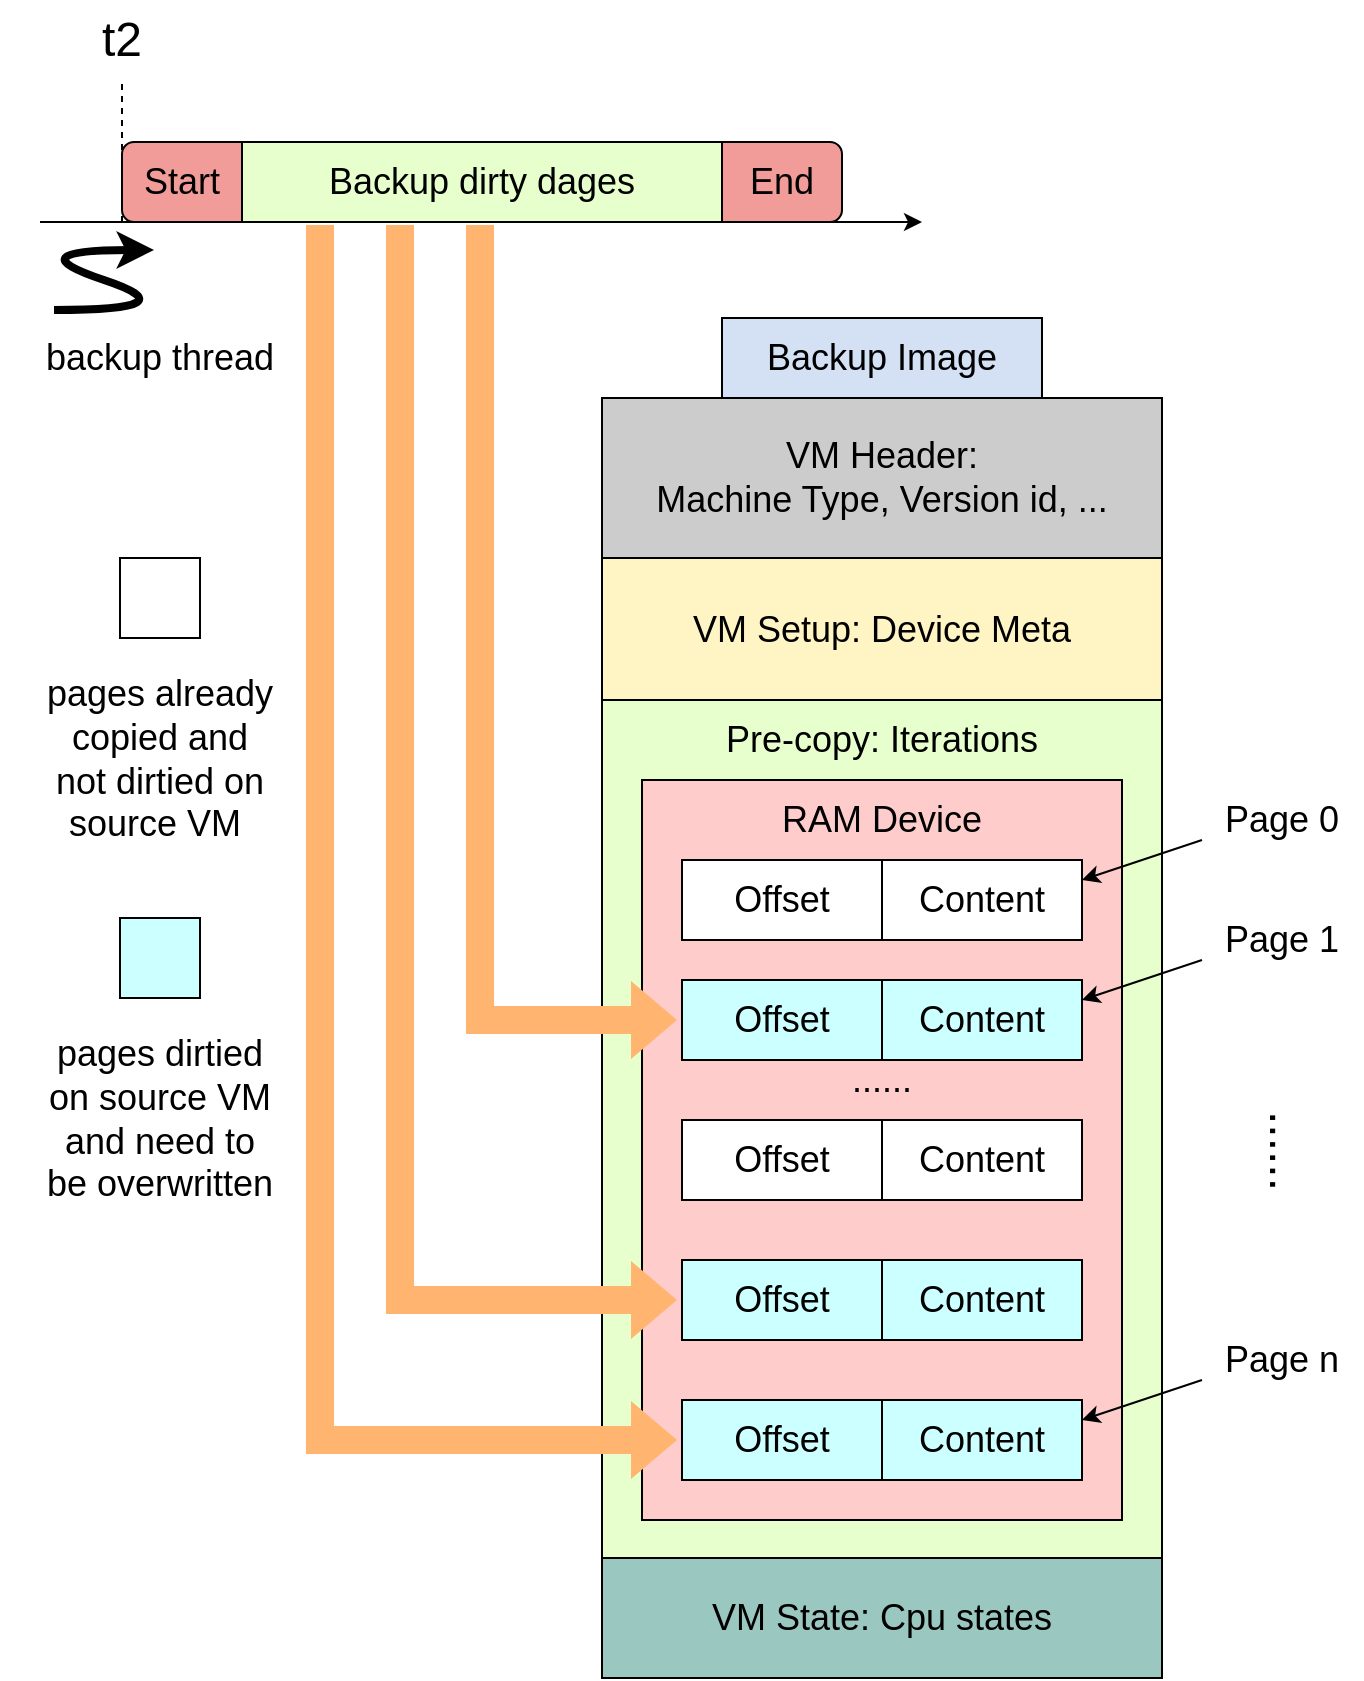 <mxfile version="21.0.4" type="github">
  <diagram name="第 1 页" id="UUKfPPrQxJ7Q-2GcC6yb">
    <mxGraphModel dx="2027" dy="1147" grid="1" gridSize="10" guides="1" tooltips="1" connect="1" arrows="1" fold="1" page="1" pageScale="1" pageWidth="827" pageHeight="1169" math="0" shadow="0">
      <root>
        <mxCell id="0" />
        <mxCell id="1" parent="0" />
        <mxCell id="KVv-D9XRWDpHxWZWRDA9-1" value="" style="rounded=0;whiteSpace=wrap;html=1;" vertex="1" parent="1">
          <mxGeometry x="601" y="399" width="280" height="640" as="geometry" />
        </mxCell>
        <mxCell id="KVv-D9XRWDpHxWZWRDA9-6" value="&lt;font style=&quot;font-size: 18px;&quot;&gt;VM Header:&lt;br&gt;Machine Type, Version id, ...&lt;/font&gt;" style="rounded=0;whiteSpace=wrap;html=1;fillColor=#CCCCCC;" vertex="1" parent="1">
          <mxGeometry x="601" y="399" width="280" height="80" as="geometry" />
        </mxCell>
        <mxCell id="KVv-D9XRWDpHxWZWRDA9-7" value="&lt;font style=&quot;font-size: 18px;&quot;&gt;VM Setup: Device Meta&lt;br&gt;&lt;/font&gt;" style="rounded=0;whiteSpace=wrap;html=1;fillColor=#FFF4C3;" vertex="1" parent="1">
          <mxGeometry x="601" y="479" width="280" height="71" as="geometry" />
        </mxCell>
        <mxCell id="KVv-D9XRWDpHxWZWRDA9-12" value="" style="rounded=0;whiteSpace=wrap;html=1;fillColor=#E6FFCC;" vertex="1" parent="1">
          <mxGeometry x="601" y="550" width="280" height="430" as="geometry" />
        </mxCell>
        <mxCell id="KVv-D9XRWDpHxWZWRDA9-13" value="&lt;font style=&quot;font-size: 18px;&quot;&gt;Pre-copy: Iterations&lt;/font&gt;" style="text;html=1;strokeColor=none;fillColor=none;align=center;verticalAlign=middle;whiteSpace=wrap;rounded=0;" vertex="1" parent="1">
          <mxGeometry x="601" y="550" width="280" height="40" as="geometry" />
        </mxCell>
        <mxCell id="KVv-D9XRWDpHxWZWRDA9-14" value="" style="rounded=0;whiteSpace=wrap;html=1;fillColor=#FFCCCC;" vertex="1" parent="1">
          <mxGeometry x="621" y="590" width="240" height="370" as="geometry" />
        </mxCell>
        <mxCell id="KVv-D9XRWDpHxWZWRDA9-15" value="&lt;font style=&quot;font-size: 18px;&quot;&gt;Offset&lt;/font&gt;" style="rounded=0;whiteSpace=wrap;html=1;" vertex="1" parent="1">
          <mxGeometry x="641" y="630" width="100" height="40" as="geometry" />
        </mxCell>
        <mxCell id="KVv-D9XRWDpHxWZWRDA9-16" value="&lt;font style=&quot;font-size: 18px;&quot;&gt;Content&lt;/font&gt;" style="rounded=0;whiteSpace=wrap;html=1;" vertex="1" parent="1">
          <mxGeometry x="741" y="630" width="100" height="40" as="geometry" />
        </mxCell>
        <mxCell id="KVv-D9XRWDpHxWZWRDA9-17" value="&lt;font style=&quot;font-size: 18px;&quot;&gt;RAM Device&lt;/font&gt;" style="text;html=1;strokeColor=none;fillColor=none;align=center;verticalAlign=middle;whiteSpace=wrap;rounded=0;" vertex="1" parent="1">
          <mxGeometry x="621" y="590" width="240" height="40" as="geometry" />
        </mxCell>
        <mxCell id="KVv-D9XRWDpHxWZWRDA9-18" value="&lt;font style=&quot;font-size: 18px;&quot;&gt;Offset&lt;/font&gt;" style="rounded=0;whiteSpace=wrap;html=1;fillColor=#CCFFFF;" vertex="1" parent="1">
          <mxGeometry x="641" y="690" width="100" height="40" as="geometry" />
        </mxCell>
        <mxCell id="KVv-D9XRWDpHxWZWRDA9-19" value="&lt;font style=&quot;font-size: 18px;&quot;&gt;Content&lt;/font&gt;" style="rounded=0;whiteSpace=wrap;html=1;fillColor=#CCFFFF;" vertex="1" parent="1">
          <mxGeometry x="741" y="690" width="100" height="40" as="geometry" />
        </mxCell>
        <mxCell id="KVv-D9XRWDpHxWZWRDA9-20" value="&lt;font style=&quot;font-size: 18px;&quot;&gt;......&lt;/font&gt;" style="text;html=1;strokeColor=none;fillColor=none;align=center;verticalAlign=middle;whiteSpace=wrap;rounded=0;" vertex="1" parent="1">
          <mxGeometry x="711" y="730" width="60" height="20" as="geometry" />
        </mxCell>
        <mxCell id="KVv-D9XRWDpHxWZWRDA9-21" value="&lt;font style=&quot;font-size: 18px;&quot;&gt;Offset&lt;/font&gt;" style="rounded=0;whiteSpace=wrap;html=1;fillColor=#CCFFFF;" vertex="1" parent="1">
          <mxGeometry x="641" y="900" width="100" height="40" as="geometry" />
        </mxCell>
        <mxCell id="KVv-D9XRWDpHxWZWRDA9-22" value="&lt;font style=&quot;font-size: 18px;&quot;&gt;Content&lt;/font&gt;" style="rounded=0;whiteSpace=wrap;html=1;fillColor=#CCFFFF;" vertex="1" parent="1">
          <mxGeometry x="741" y="900" width="100" height="40" as="geometry" />
        </mxCell>
        <mxCell id="KVv-D9XRWDpHxWZWRDA9-24" value="&lt;font style=&quot;font-size: 18px;&quot;&gt;VM State: Cpu states&lt;/font&gt;" style="rounded=0;whiteSpace=wrap;html=1;fillColor=#9AC7BF;" vertex="1" parent="1">
          <mxGeometry x="601" y="979" width="280" height="60" as="geometry" />
        </mxCell>
        <mxCell id="KVv-D9XRWDpHxWZWRDA9-25" value="&lt;font style=&quot;font-size: 18px;&quot;&gt;Page 0&lt;/font&gt;" style="text;html=1;strokeColor=none;fillColor=none;align=center;verticalAlign=middle;whiteSpace=wrap;rounded=0;" vertex="1" parent="1">
          <mxGeometry x="901" y="590" width="80" height="40" as="geometry" />
        </mxCell>
        <mxCell id="KVv-D9XRWDpHxWZWRDA9-26" value="&lt;font style=&quot;font-size: 18px;&quot;&gt;Page 1&lt;/font&gt;" style="text;html=1;strokeColor=none;fillColor=none;align=center;verticalAlign=middle;whiteSpace=wrap;rounded=0;" vertex="1" parent="1">
          <mxGeometry x="901" y="650" width="80" height="40" as="geometry" />
        </mxCell>
        <mxCell id="KVv-D9XRWDpHxWZWRDA9-27" value="&lt;font style=&quot;font-size: 18px;&quot;&gt;Page n&lt;/font&gt;" style="text;html=1;strokeColor=none;fillColor=none;align=center;verticalAlign=middle;whiteSpace=wrap;rounded=0;" vertex="1" parent="1">
          <mxGeometry x="901" y="860" width="80" height="40" as="geometry" />
        </mxCell>
        <mxCell id="KVv-D9XRWDpHxWZWRDA9-28" value="" style="endArrow=classic;html=1;rounded=0;exitX=0;exitY=0.75;exitDx=0;exitDy=0;entryX=1;entryY=0.25;entryDx=0;entryDy=0;" edge="1" parent="1" source="KVv-D9XRWDpHxWZWRDA9-25" target="KVv-D9XRWDpHxWZWRDA9-16">
          <mxGeometry width="50" height="50" relative="1" as="geometry">
            <mxPoint x="1051" y="600" as="sourcePoint" />
            <mxPoint x="991" y="660" as="targetPoint" />
          </mxGeometry>
        </mxCell>
        <mxCell id="KVv-D9XRWDpHxWZWRDA9-29" value="" style="endArrow=classic;html=1;rounded=0;exitX=0;exitY=0.75;exitDx=0;exitDy=0;entryX=1;entryY=0.25;entryDx=0;entryDy=0;" edge="1" parent="1">
          <mxGeometry width="50" height="50" relative="1" as="geometry">
            <mxPoint x="901" y="680" as="sourcePoint" />
            <mxPoint x="841" y="700" as="targetPoint" />
          </mxGeometry>
        </mxCell>
        <mxCell id="KVv-D9XRWDpHxWZWRDA9-30" value="" style="endArrow=classic;html=1;rounded=0;exitX=0;exitY=0.75;exitDx=0;exitDy=0;entryX=1;entryY=0.25;entryDx=0;entryDy=0;" edge="1" parent="1">
          <mxGeometry width="50" height="50" relative="1" as="geometry">
            <mxPoint x="901" y="890" as="sourcePoint" />
            <mxPoint x="841" y="910" as="targetPoint" />
          </mxGeometry>
        </mxCell>
        <mxCell id="KVv-D9XRWDpHxWZWRDA9-31" value="" style="endArrow=classic;html=1;rounded=0;" edge="1" parent="1">
          <mxGeometry width="50" height="50" relative="1" as="geometry">
            <mxPoint x="320" y="311" as="sourcePoint" />
            <mxPoint x="761" y="311" as="targetPoint" />
          </mxGeometry>
        </mxCell>
        <mxCell id="KVv-D9XRWDpHxWZWRDA9-32" value="" style="endArrow=none;html=1;rounded=0;dashed=1;" edge="1" parent="1">
          <mxGeometry width="50" height="50" relative="1" as="geometry">
            <mxPoint x="361" y="311" as="sourcePoint" />
            <mxPoint x="361" y="240" as="targetPoint" />
          </mxGeometry>
        </mxCell>
        <mxCell id="KVv-D9XRWDpHxWZWRDA9-33" value="&lt;font style=&quot;font-size: 18px;&quot;&gt;backup thread&lt;/font&gt;" style="text;html=1;strokeColor=none;fillColor=none;align=center;verticalAlign=middle;whiteSpace=wrap;rounded=0;" vertex="1" parent="1">
          <mxGeometry x="300" y="359" width="160" height="40" as="geometry" />
        </mxCell>
        <mxCell id="KVv-D9XRWDpHxWZWRDA9-34" value="" style="rounded=1;whiteSpace=wrap;html=1;fillColor=#F19C99;" vertex="1" parent="1">
          <mxGeometry x="361" y="271" width="120" height="40" as="geometry" />
        </mxCell>
        <mxCell id="KVv-D9XRWDpHxWZWRDA9-35" value="&lt;font style=&quot;font-size: 18px;&quot;&gt;Start&lt;/font&gt;" style="text;html=1;strokeColor=none;fillColor=none;align=center;verticalAlign=middle;whiteSpace=wrap;rounded=0;" vertex="1" parent="1">
          <mxGeometry x="361" y="276" width="60" height="30" as="geometry" />
        </mxCell>
        <mxCell id="KVv-D9XRWDpHxWZWRDA9-36" value="" style="rounded=1;whiteSpace=wrap;html=1;fontSize=18;fillColor=#F19C99;" vertex="1" parent="1">
          <mxGeometry x="601" y="271" width="120" height="40" as="geometry" />
        </mxCell>
        <mxCell id="KVv-D9XRWDpHxWZWRDA9-37" value="&lt;font style=&quot;font-size: 18px;&quot;&gt;End&lt;/font&gt;" style="text;html=1;strokeColor=none;fillColor=none;align=center;verticalAlign=middle;whiteSpace=wrap;rounded=0;" vertex="1" parent="1">
          <mxGeometry x="661" y="276" width="60" height="30" as="geometry" />
        </mxCell>
        <mxCell id="KVv-D9XRWDpHxWZWRDA9-38" value="Backup dirty dages" style="rounded=0;whiteSpace=wrap;html=1;fontSize=18;fillColor=#E6FFCC;" vertex="1" parent="1">
          <mxGeometry x="421" y="271" width="240" height="40" as="geometry" />
        </mxCell>
        <mxCell id="KVv-D9XRWDpHxWZWRDA9-39" value="" style="curved=1;endArrow=classic;html=1;rounded=0;strokeWidth=4;" edge="1" parent="1">
          <mxGeometry width="50" height="50" relative="1" as="geometry">
            <mxPoint x="327" y="355" as="sourcePoint" />
            <mxPoint x="377" y="325" as="targetPoint" />
            <Array as="points">
              <mxPoint x="397" y="355" />
              <mxPoint x="307" y="325" />
            </Array>
          </mxGeometry>
        </mxCell>
        <mxCell id="KVv-D9XRWDpHxWZWRDA9-41" value="&lt;span style=&quot;font-size: 24px;&quot;&gt;t2&lt;/span&gt;" style="text;html=1;strokeColor=none;fillColor=none;align=center;verticalAlign=middle;whiteSpace=wrap;rounded=0;" vertex="1" parent="1">
          <mxGeometry x="341" y="200" width="40" height="40" as="geometry" />
        </mxCell>
        <mxCell id="KVv-D9XRWDpHxWZWRDA9-43" value="Backup Image" style="text;html=1;strokeColor=default;fillColor=#D4E1F5;align=center;verticalAlign=middle;whiteSpace=wrap;rounded=0;fontSize=18;" vertex="1" parent="1">
          <mxGeometry x="661" y="359" width="160" height="40" as="geometry" />
        </mxCell>
        <mxCell id="KVv-D9XRWDpHxWZWRDA9-46" value="" style="shape=flexArrow;endArrow=classic;html=1;rounded=0;entryX=0;entryY=0.5;entryDx=0;entryDy=0;strokeColor=none;fillColor=#FFB570;strokeWidth=5;" edge="1" parent="1" target="KVv-D9XRWDpHxWZWRDA9-21">
          <mxGeometry width="50" height="50" relative="1" as="geometry">
            <mxPoint x="460" y="310" as="sourcePoint" />
            <mxPoint x="720" y="1009" as="targetPoint" />
            <Array as="points">
              <mxPoint x="460" y="920" />
            </Array>
          </mxGeometry>
        </mxCell>
        <mxCell id="KVv-D9XRWDpHxWZWRDA9-48" value="&lt;font style=&quot;font-size: 18px;&quot;&gt;Offset&lt;/font&gt;" style="rounded=0;whiteSpace=wrap;html=1;" vertex="1" parent="1">
          <mxGeometry x="641" y="760" width="100" height="40" as="geometry" />
        </mxCell>
        <mxCell id="KVv-D9XRWDpHxWZWRDA9-49" value="&lt;font style=&quot;font-size: 18px;&quot;&gt;Content&lt;/font&gt;" style="rounded=0;whiteSpace=wrap;html=1;" vertex="1" parent="1">
          <mxGeometry x="741" y="760" width="100" height="40" as="geometry" />
        </mxCell>
        <mxCell id="KVv-D9XRWDpHxWZWRDA9-50" value="&lt;font style=&quot;font-size: 18px;&quot;&gt;Offset&lt;/font&gt;" style="rounded=0;whiteSpace=wrap;html=1;fillColor=#CCFFFF;" vertex="1" parent="1">
          <mxGeometry x="641" y="830" width="100" height="40" as="geometry" />
        </mxCell>
        <mxCell id="KVv-D9XRWDpHxWZWRDA9-51" value="&lt;font style=&quot;font-size: 18px;&quot;&gt;Content&lt;/font&gt;" style="rounded=0;whiteSpace=wrap;html=1;fillColor=#CCFFFF;" vertex="1" parent="1">
          <mxGeometry x="741" y="830" width="100" height="40" as="geometry" />
        </mxCell>
        <mxCell id="KVv-D9XRWDpHxWZWRDA9-52" value="" style="shape=flexArrow;endArrow=classic;html=1;rounded=0;entryX=0;entryY=0.5;entryDx=0;entryDy=0;strokeColor=none;fillColor=#FFB570;strokeWidth=5;" edge="1" parent="1" target="KVv-D9XRWDpHxWZWRDA9-50">
          <mxGeometry width="50" height="50" relative="1" as="geometry">
            <mxPoint x="500" y="310" as="sourcePoint" />
            <mxPoint x="681" y="920" as="targetPoint" />
            <Array as="points">
              <mxPoint x="500" y="850" />
            </Array>
          </mxGeometry>
        </mxCell>
        <mxCell id="KVv-D9XRWDpHxWZWRDA9-53" value="" style="shape=flexArrow;endArrow=classic;html=1;rounded=0;entryX=0;entryY=0.5;entryDx=0;entryDy=0;strokeColor=none;fillColor=#FFB570;strokeWidth=5;" edge="1" parent="1" target="KVv-D9XRWDpHxWZWRDA9-18">
          <mxGeometry width="50" height="50" relative="1" as="geometry">
            <mxPoint x="540" y="310" as="sourcePoint" />
            <mxPoint x="721" y="920" as="targetPoint" />
            <Array as="points">
              <mxPoint x="540" y="710" />
            </Array>
          </mxGeometry>
        </mxCell>
        <mxCell id="KVv-D9XRWDpHxWZWRDA9-54" value="" style="rounded=0;whiteSpace=wrap;html=1;" vertex="1" parent="1">
          <mxGeometry x="360" y="479" width="40" height="40" as="geometry" />
        </mxCell>
        <mxCell id="KVv-D9XRWDpHxWZWRDA9-55" value="" style="rounded=0;whiteSpace=wrap;html=1;fillColor=#CCFFFF;" vertex="1" parent="1">
          <mxGeometry x="360" y="659" width="40" height="40" as="geometry" />
        </mxCell>
        <mxCell id="KVv-D9XRWDpHxWZWRDA9-56" value="&lt;font style=&quot;font-size: 18px;&quot;&gt;pages already copied and not dirtied on source VM&amp;nbsp;&lt;/font&gt;" style="text;html=1;strokeColor=none;fillColor=none;align=center;verticalAlign=middle;whiteSpace=wrap;rounded=0;" vertex="1" parent="1">
          <mxGeometry x="320" y="540" width="120" height="80" as="geometry" />
        </mxCell>
        <mxCell id="KVv-D9XRWDpHxWZWRDA9-57" value="&lt;font style=&quot;font-size: 18px;&quot;&gt;pages dirtied on source VM and need to be overwritten&lt;/font&gt;" style="text;html=1;strokeColor=none;fillColor=none;align=center;verticalAlign=middle;whiteSpace=wrap;rounded=0;" vertex="1" parent="1">
          <mxGeometry x="320" y="720" width="120" height="80" as="geometry" />
        </mxCell>
        <mxCell id="KVv-D9XRWDpHxWZWRDA9-58" value="&lt;font style=&quot;font-size: 24px;&quot;&gt;......&lt;/font&gt;" style="text;html=1;strokeColor=none;fillColor=none;align=center;verticalAlign=middle;whiteSpace=wrap;rounded=0;rotation=90;" vertex="1" parent="1">
          <mxGeometry x="912.5" y="746.25" width="61" height="57.5" as="geometry" />
        </mxCell>
      </root>
    </mxGraphModel>
  </diagram>
</mxfile>
